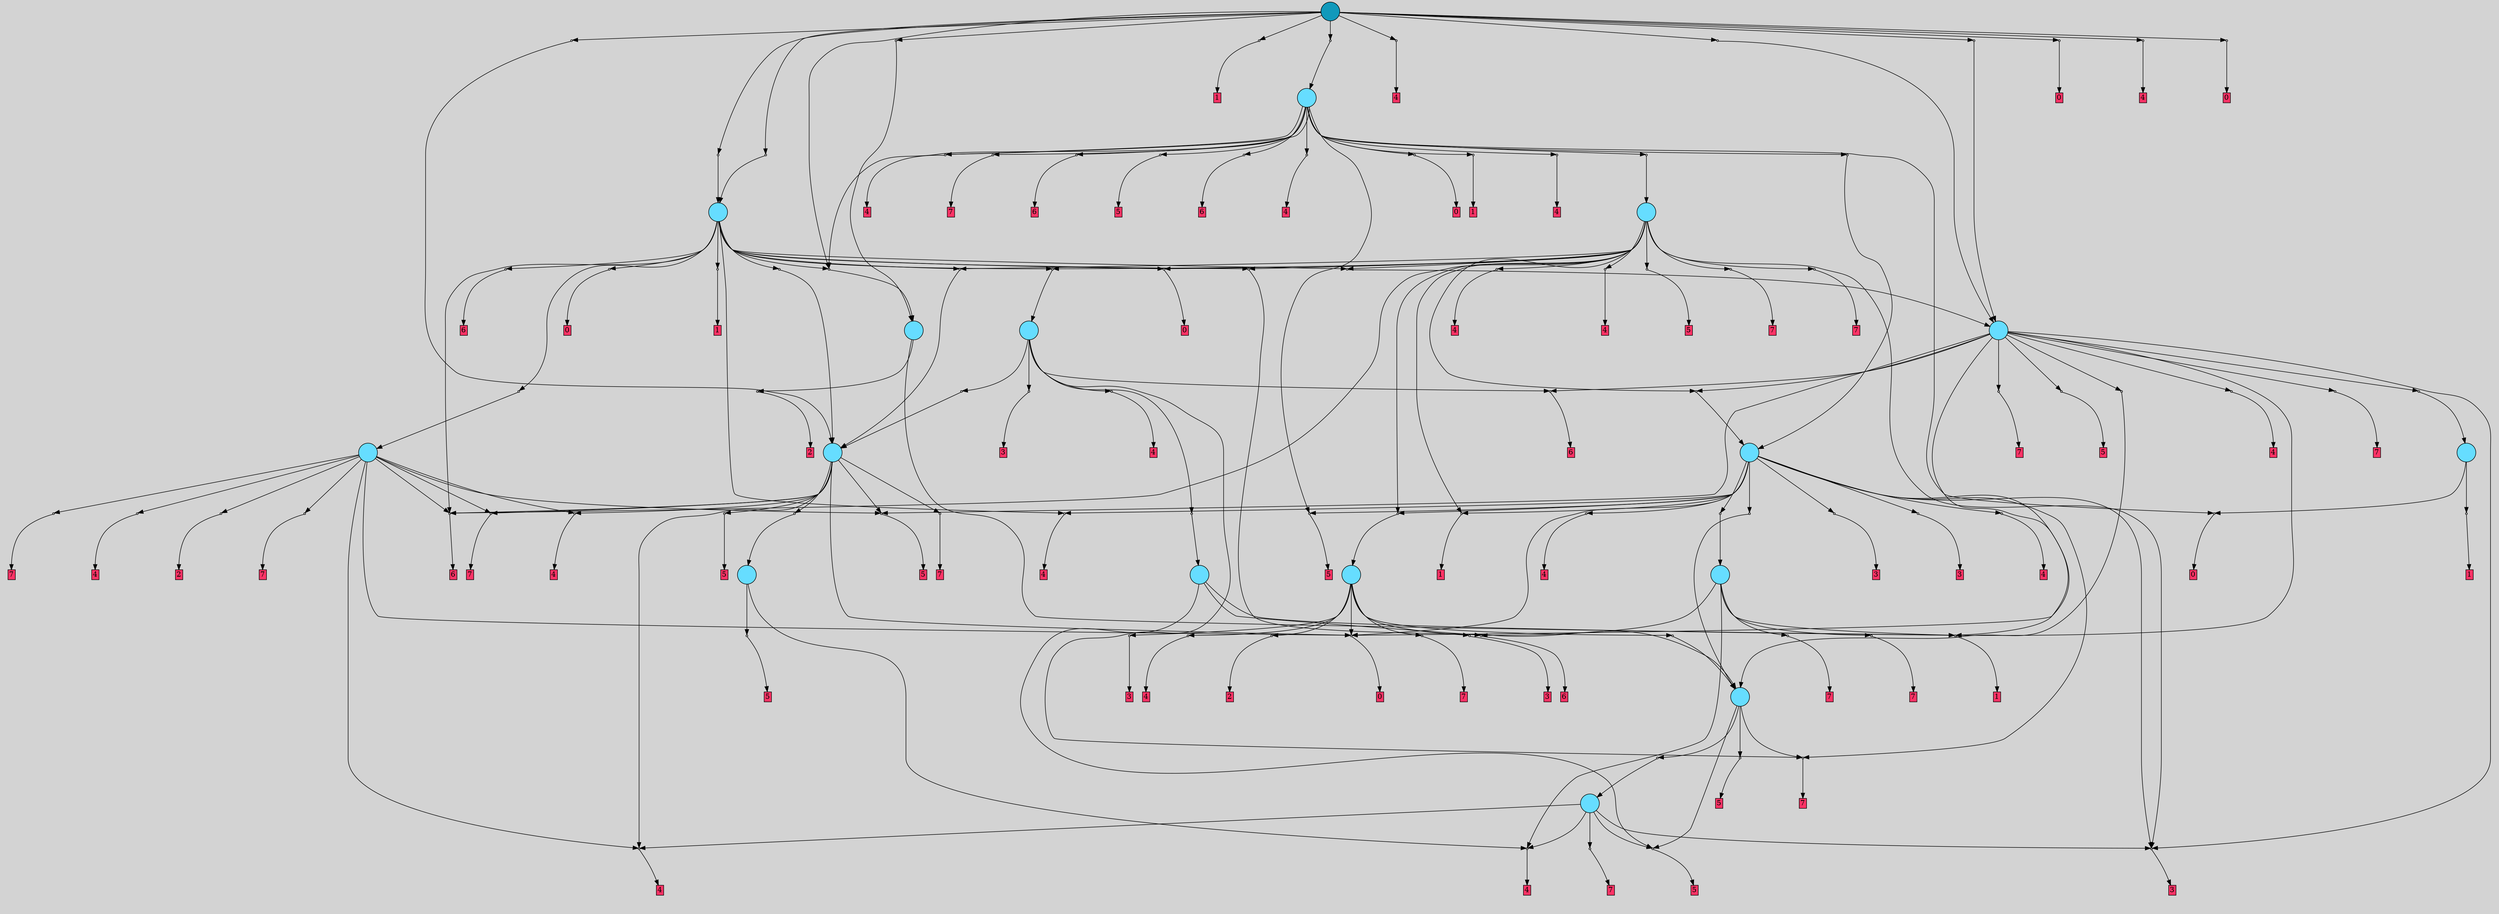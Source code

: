 // File exported with GEGELATI v1.3.1
// On the 2024-04-09 16:02:53
// With the File::TPGGraphDotExporter
digraph{
	graph[pad = "0.212, 0.055" bgcolor = lightgray]
	node[shape=circle style = filled label = ""]
		T0 [fillcolor="#66ddff"]
		T1 [fillcolor="#66ddff"]
		T4 [fillcolor="#66ddff"]
		T5 [fillcolor="#66ddff"]
		T15 [fillcolor="#66ddff"]
		T23 [fillcolor="#66ddff"]
		T38 [fillcolor="#66ddff"]
		T144 [fillcolor="#66ddff"]
		T149 [fillcolor="#66ddff"]
		T252 [fillcolor="#66ddff"]
		T253 [fillcolor="#66ddff"]
		T267 [fillcolor="#66ddff"]
		T273 [fillcolor="#66ddff"]
		T350 [fillcolor="#66ddff"]
		T417 [fillcolor="#66ddff"]
		T503 [fillcolor="#66ddff"]
		T874 [fillcolor="#1199bb"]
		P23650 [fillcolor="#cccccc" shape=point] //
		I23650 [shape=box style=invis label="2|5&4|2#1|6&#92;n6|3&2|4#1|2&#92;n3|7&4|7#1|0&#92;n2|4&3|7#2|7&#92;n1|0&2|2#1|5&#92;n1|5&4|2#1|1&#92;n2|0&3|3#0|1&#92;n0|4&4|3#2|1&#92;n2|3&0|7#4|3&#92;n6|5&3|1#3|5&#92;n"]
		P23650 -> I23650[style=invis]
		A14158 [fillcolor="#ff3366" shape=box margin=0.03 width=0 height=0 label="0"]
		T0 -> P23650 -> A14158
		P23651 [fillcolor="#cccccc" shape=point] //
		I23651 [shape=box style=invis label="3|5&1|7#1|0&#92;n0|0&2|5#2|6&#92;n"]
		P23651 -> I23651[style=invis]
		A14159 [fillcolor="#ff3366" shape=box margin=0.03 width=0 height=0 label="1"]
		T0 -> P23651 -> A14159
		P23652 [fillcolor="#cccccc" shape=point] //
		I23652 [shape=box style=invis label="2|4&2|3#4|0&#92;n3|4&3|7#3|3&#92;n1|3&3|6#2|3&#92;n3|3&1|0#3|0&#92;n1|5&2|3#4|5&#92;n5|3&3|1#4|7&#92;n0|6&0|0#4|5&#92;n"]
		P23652 -> I23652[style=invis]
		A14160 [fillcolor="#ff3366" shape=box margin=0.03 width=0 height=0 label="1"]
		T1 -> P23652 -> A14160
		P23653 [fillcolor="#cccccc" shape=point] //
		I23653 [shape=box style=invis label="3|4&2|4#1|7&#92;n1|3&1|3#4|7&#92;n"]
		P23653 -> I23653[style=invis]
		A14161 [fillcolor="#ff3366" shape=box margin=0.03 width=0 height=0 label="2"]
		T1 -> P23653 -> A14161
		P23654 [fillcolor="#cccccc" shape=point] //
		I23654 [shape=box style=invis label="5|3&2|7#1|4&#92;n1|3&1|3#4|1&#92;n3|6&4|4#4|6&#92;n5|5&3|0#2|4&#92;n3|3&3|0#4|7&#92;n"]
		P23654 -> I23654[style=invis]
		A14162 [fillcolor="#ff3366" shape=box margin=0.03 width=0 height=0 label="4"]
		T4 -> P23654 -> A14162
		P23655 [fillcolor="#cccccc" shape=point] //
		I23655 [shape=box style=invis label="4|7&4|2#0|6&#92;n5|5&4|2#0|4&#92;n3|5&3|2#4|6&#92;n5|6&0|5#4|0&#92;n4|6&4|5#2|3&#92;n"]
		P23655 -> I23655[style=invis]
		A14163 [fillcolor="#ff3366" shape=box margin=0.03 width=0 height=0 label="5"]
		T4 -> P23655 -> A14163
		P23656 [fillcolor="#cccccc" shape=point] //
		I23656 [shape=box style=invis label="5|2&4|4#3|1&#92;n4|3&1|5#1|6&#92;n6|2&1|1#3|7&#92;n4|5&3|1#0|1&#92;n2|5&2|6#3|5&#92;n"]
		P23656 -> I23656[style=invis]
		A14164 [fillcolor="#ff3366" shape=box margin=0.03 width=0 height=0 label="5"]
		T5 -> P23656 -> A14164
		P23657 [fillcolor="#cccccc" shape=point] //
		I23657 [shape=box style=invis label="6|6&4|7#0|1&#92;n1|5&2|5#1|0&#92;n1|1&3|4#1|6&#92;n6|3&1|3#0|6&#92;n"]
		P23657 -> I23657[style=invis]
		A14165 [fillcolor="#ff3366" shape=box margin=0.03 width=0 height=0 label="6"]
		T5 -> P23657 -> A14165
		T5 -> P23652
		P23658 [fillcolor="#cccccc" shape=point] //
		I23658 [shape=box style=invis label="6|7&2|4#2|1&#92;n4|3&1|1#1|5&#92;n5|6&3|3#0|4&#92;n5|7&4|6#4|6&#92;n0|7&0|7#3|5&#92;n"]
		P23658 -> I23658[style=invis]
		A14166 [fillcolor="#ff3366" shape=box margin=0.03 width=0 height=0 label="3"]
		T15 -> P23658 -> A14166
		T15 -> P23656
		P23659 [fillcolor="#cccccc" shape=point] //
		I23659 [shape=box style=invis label="6|3&3|1#4|6&#92;n2|1&0|2#1|6&#92;n0|5&1|6#3|5&#92;n0|0&1|1#2|0&#92;n3|3&1|1#2|7&#92;n"]
		P23659 -> I23659[style=invis]
		A14167 [fillcolor="#ff3366" shape=box margin=0.03 width=0 height=0 label="7"]
		T15 -> P23659 -> A14167
		P23660 [fillcolor="#cccccc" shape=point] //
		I23660 [shape=box style=invis label="3|5&2|5#2|1&#92;n5|6&4|1#0|3&#92;n"]
		P23660 -> I23660[style=invis]
		A14168 [fillcolor="#ff3366" shape=box margin=0.03 width=0 height=0 label="4"]
		T15 -> P23660 -> A14168
		T15 -> P23654
		P23661 [fillcolor="#cccccc" shape=point] //
		I23661 [shape=box style=invis label="6|2&2|0#3|7&#92;n2|4&2|3#0|6&#92;n4|1&0|5#1|4&#92;n4|5&3|4#0|5&#92;n3|1&3|7#0|3&#92;n6|2&3|2#0|2&#92;n6|3&0|1#0|6&#92;n1|2&2|2#0|4&#92;n2|4&0|3#1|3&#92;n4|7&2|3#3|7&#92;n"]
		P23661 -> I23661[style=invis]
		A14169 [fillcolor="#ff3366" shape=box margin=0.03 width=0 height=0 label="7"]
		T23 -> P23661 -> A14169
		T23 -> P23657
		T23 -> P23652
		T23 -> P23654
		P23662 [fillcolor="#cccccc" shape=point] //
		I23662 [shape=box style=invis label="6|3&3|1#4|6&#92;n0|5&1|6#3|5&#92;n0|5&0|3#3|4&#92;n2|1&2|2#1|6&#92;n0|0&1|1#2|0&#92;n3|3&1|1#2|7&#92;n"]
		P23662 -> I23662[style=invis]
		A14170 [fillcolor="#ff3366" shape=box margin=0.03 width=0 height=0 label="7"]
		T23 -> P23662 -> A14170
		T38 -> P23656
		P23663 [fillcolor="#cccccc" shape=point] //
		I23663 [shape=box style=invis label="6|3&3|1#4|6&#92;n5|1&0|5#1|4&#92;n2|1&2|2#1|6&#92;n0|0&1|1#2|4&#92;n3|3&1|1#2|7&#92;n0|5&1|6#3|5&#92;n"]
		P23663 -> I23663[style=invis]
		A14171 [fillcolor="#ff3366" shape=box margin=0.03 width=0 height=0 label="7"]
		T38 -> P23663 -> A14171
		P23664 [fillcolor="#cccccc" shape=point] //
		I23664 [shape=box style=invis label="2|4&1|6#4|0&#92;n4|5&4|2#0|6&#92;n4|6&4|5#2|3&#92;n3|5&3|2#4|6&#92;n5|5&4|2#0|4&#92;n"]
		P23664 -> I23664[style=invis]
		A14172 [fillcolor="#ff3366" shape=box margin=0.03 width=0 height=0 label="5"]
		T38 -> P23664 -> A14172
		P23665 [fillcolor="#cccccc" shape=point] //
		I23665 [shape=box style=invis label="5|7&4|6#2|6&#92;n5|6&3|3#0|4&#92;n4|2&4|4#2|5&#92;n4|2&1|1#1|5&#92;n0|0&0|7#3|5&#92;n2|4&3|3#3|5&#92;n"]
		P23665 -> I23665[style=invis]
		T38 -> P23665 -> T15
		P23666 [fillcolor="#cccccc" shape=point] //
		I23666 [shape=box style=invis label="0|0&2|1#4|4&#92;n3|0&2|1#1|2&#92;n4|4&2|6#2|2&#92;n1|2&4|2#1|7&#92;n"]
		P23666 -> I23666[style=invis]
		A14173 [fillcolor="#ff3366" shape=box margin=0.03 width=0 height=0 label="2"]
		T144 -> P23666 -> A14173
		P23667 [fillcolor="#cccccc" shape=point] //
		I23667 [shape=box style=invis label="0|6&1|7#4|2&#92;n3|6&2|7#2|1&#92;n1|1&0|6#2|1&#92;n2|7&2|1#4|6&#92;n2|0&0|0#3|0&#92;n2|0&1|6#3|1&#92;n"]
		P23667 -> I23667[style=invis]
		A14174 [fillcolor="#ff3366" shape=box margin=0.03 width=0 height=0 label="0"]
		T144 -> P23667 -> A14174
		P23668 [fillcolor="#cccccc" shape=point] //
		I23668 [shape=box style=invis label="1|3&1|1#2|7&#92;n5|1&0|5#1|4&#92;n2|1&2|2#1|6&#92;n0|0&1|1#2|4&#92;n6|3&3|1#4|6&#92;n"]
		P23668 -> I23668[style=invis]
		A14175 [fillcolor="#ff3366" shape=box margin=0.03 width=0 height=0 label="7"]
		T144 -> P23668 -> A14175
		P23669 [fillcolor="#cccccc" shape=point] //
		I23669 [shape=box style=invis label="3|6&4|4#4|6&#92;n1|0&1|3#4|1&#92;n6|4&3|1#2|6&#92;n0|3&3|0#4|7&#92;n"]
		P23669 -> I23669[style=invis]
		T144 -> P23669 -> T38
		P23670 [fillcolor="#cccccc" shape=point] //
		I23670 [shape=box style=invis label="1|5&1|0#1|5&#92;n4|3&1|1#1|5&#92;n5|0&3|3#0|4&#92;n3|6&4|2#0|7&#92;n5|7&0|7#3|5&#92;n"]
		P23670 -> I23670[style=invis]
		A14176 [fillcolor="#ff3366" shape=box margin=0.03 width=0 height=0 label="3"]
		T144 -> P23670 -> A14176
		P23671 [fillcolor="#cccccc" shape=point] //
		I23671 [shape=box style=invis label="1|2&1|2#3|2&#92;n2|5&3|2#2|5&#92;n2|0&3|5#4|4&#92;n1|5&0|7#1|5&#92;n1|4&3|1#4|4&#92;n3|4&0|4#3|2&#92;n"]
		P23671 -> I23671[style=invis]
		A14177 [fillcolor="#ff3366" shape=box margin=0.03 width=0 height=0 label="3"]
		T144 -> P23671 -> A14177
		P23672 [fillcolor="#cccccc" shape=point] //
		I23672 [shape=box style=invis label="2|4&3|6#4|3&#92;n3|0&4|0#1|1&#92;n"]
		P23672 -> I23672[style=invis]
		A14178 [fillcolor="#ff3366" shape=box margin=0.03 width=0 height=0 label="4"]
		T144 -> P23672 -> A14178
		P23673 [fillcolor="#cccccc" shape=point] //
		I23673 [shape=box style=invis label="6|3&1|5#2|0&#92;n2|2&2|3#0|5&#92;n1|2&2|4#1|6&#92;n0|4&2|3#4|0&#92;n5|7&1|1#3|1&#92;n1|3&3|6#2|3&#92;n0|0&1|0#2|7&#92;n"]
		P23673 -> I23673[style=invis]
		A14179 [fillcolor="#ff3366" shape=box margin=0.03 width=0 height=0 label="1"]
		T149 -> P23673 -> A14179
		P23674 [fillcolor="#cccccc" shape=point] //
		I23674 [shape=box style=invis label="0|5&3|6#3|5&#92;n0|5&0|3#3|4&#92;n2|0&4|7#0|7&#92;n2|1&1|4#4|6&#92;n0|0&4|1#2|0&#92;n3|3&1|1#2|7&#92;n4|6&3|0#0|1&#92;n0|2&3|5#2|5&#92;n"]
		P23674 -> I23674[style=invis]
		T149 -> P23674 -> T144
		P23675 [fillcolor="#cccccc" shape=point] //
		I23675 [shape=box style=invis label="5|1&0|3#2|5&#92;n4|4&1|5#0|7&#92;n3|7&1|0#0|6&#92;n1|5&3|4#0|0&#92;n3|0&2|5#3|7&#92;n"]
		P23675 -> I23675[style=invis]
		A14180 [fillcolor="#ff3366" shape=box margin=0.03 width=0 height=0 label="5"]
		T149 -> P23675 -> A14180
		T149 -> P23667
		P23676 [fillcolor="#cccccc" shape=point] //
		I23676 [shape=box style=invis label="2|0&3|0#1|1&#92;n"]
		P23676 -> I23676[style=invis]
		A14181 [fillcolor="#ff3366" shape=box margin=0.03 width=0 height=0 label="4"]
		T149 -> P23676 -> A14181
		T149 -> P23658
		P23677 [fillcolor="#cccccc" shape=point] //
		I23677 [shape=box style=invis label="3|0&3|0#1|1&#92;n3|4&3|1#3|6&#92;n3|4&1|3#2|6&#92;n"]
		P23677 -> I23677[style=invis]
		A14182 [fillcolor="#ff3366" shape=box margin=0.03 width=0 height=0 label="4"]
		T149 -> P23677 -> A14182
		P23678 [fillcolor="#cccccc" shape=point] //
		I23678 [shape=box style=invis label="5|3&2|7#1|4&#92;n0|3&3|0#4|7&#92;n1|0&1|3#2|1&#92;n3|6&4|4#4|6&#92;n6|4&3|0#2|6&#92;n5|4&4|0#4|0&#92;n"]
		P23678 -> I23678[style=invis]
		T149 -> P23678 -> T38
		P23679 [fillcolor="#cccccc" shape=point] //
		I23679 [shape=box style=invis label="2|5&4|3#1|6&#92;n0|1&3|7#2|7&#92;n1|0&2|2#1|5&#92;n1|5&4|2#1|1&#92;n5|4&3|4#3|1&#92;n2|4&3|7#0|7&#92;n5|0&3|3#0|1&#92;n0|4&4|3#2|1&#92;n2|3&0|7#4|3&#92;n6|3&2|6#1|2&#92;n"]
		P23679 -> I23679[style=invis]
		T149 -> P23679 -> T23
		T149 -> P23652
		P23680 [fillcolor="#cccccc" shape=point] //
		I23680 [shape=box style=invis label="3|0&1|5#2|2&#92;n2|5&2|0#1|7&#92;n5|5&2|3#1|3&#92;n6|4&2|3#1|2&#92;n"]
		P23680 -> I23680[style=invis]
		A14183 [fillcolor="#ff3366" shape=box margin=0.03 width=0 height=0 label="4"]
		T149 -> P23680 -> A14183
		P23681 [fillcolor="#cccccc" shape=point] //
		I23681 [shape=box style=invis label="2|0&3|5#4|4&#92;n2|5&3|2#2|5&#92;n1|2&1|2#3|2&#92;n1|5&0|7#1|5&#92;n1|4&3|1#4|4&#92;n3|4&0|3#3|2&#92;n"]
		P23681 -> I23681[style=invis]
		A14184 [fillcolor="#ff3366" shape=box margin=0.03 width=0 height=0 label="3"]
		T149 -> P23681 -> A14184
		P23682 [fillcolor="#cccccc" shape=point] //
		I23682 [shape=box style=invis label="2|6&3|3#0|2&#92;n6|7&2|4#2|1&#92;n4|0&1|2#0|0&#92;n0|7&0|5#3|5&#92;n4|3&0|1#1|5&#92;n"]
		P23682 -> I23682[style=invis]
		A14185 [fillcolor="#ff3366" shape=box margin=0.03 width=0 height=0 label="3"]
		T149 -> P23682 -> A14185
		T149 -> P23663
		P23683 [fillcolor="#cccccc" shape=point] //
		I23683 [shape=box style=invis label="3|3&1|1#2|7&#92;n0|1&1|6#3|3&#92;n0|1&0|0#1|0&#92;n1|5&0|5#1|4&#92;n0|3&3|0#4|2&#92;n2|1&2|5#3|6&#92;n6|0&3|4#1|2&#92;n3|5&4|7#0|1&#92;n6|0&1|1#2|0&#92;n3|0&3|6#3|5&#92;n"]
		P23683 -> I23683[style=invis]
		T252 -> P23683 -> T4
		P23684 [fillcolor="#cccccc" shape=point] //
		I23684 [shape=box style=invis label="4|0&3|7#4|4&#92;n5|6&4|1#2|3&#92;n"]
		P23684 -> I23684[style=invis]
		A14186 [fillcolor="#ff3366" shape=box margin=0.03 width=0 height=0 label="4"]
		T252 -> P23684 -> A14186
		P23685 [fillcolor="#cccccc" shape=point] //
		I23685 [shape=box style=invis label="4|5&4|0#2|5&#92;n0|0&0|6#3|2&#92;n3|7&2|7#2|0&#92;n"]
		P23685 -> I23685[style=invis]
		A14187 [fillcolor="#ff3366" shape=box margin=0.03 width=0 height=0 label="6"]
		T252 -> P23685 -> A14187
		P23686 [fillcolor="#cccccc" shape=point] //
		I23686 [shape=box style=invis label="6|2&4|2#2|7&#92;n6|5&4|2#0|4&#92;n1|2&4|4#0|4&#92;n3|5&3|2#4|7&#92;n2|0&3|2#4|7&#92;n"]
		P23686 -> I23686[style=invis]
		A14188 [fillcolor="#ff3366" shape=box margin=0.03 width=0 height=0 label="5"]
		T252 -> P23686 -> A14188
		P23687 [fillcolor="#cccccc" shape=point] //
		I23687 [shape=box style=invis label="0|5&1|6#3|2&#92;n1|5&4|5#3|4&#92;n1|3&2|6#2|1&#92;n0|4&3|2#3|4&#92;n6|0&3|4#0|1&#92;n"]
		P23687 -> I23687[style=invis]
		A14189 [fillcolor="#ff3366" shape=box margin=0.03 width=0 height=0 label="7"]
		T252 -> P23687 -> A14189
		T252 -> P23660
		P23688 [fillcolor="#cccccc" shape=point] //
		I23688 [shape=box style=invis label="0|0&1|1#2|0&#92;n0|5&1|6#3|5&#92;n0|0&3|4#0|4&#92;n2|1&2|2#1|6&#92;n3|3&4|1#2|7&#92;n0|5&0|3#3|4&#92;n0|7&0|6#1|7&#92;n"]
		P23688 -> I23688[style=invis]
		A14190 [fillcolor="#ff3366" shape=box margin=0.03 width=0 height=0 label="7"]
		T252 -> P23688 -> A14190
		T252 -> P23667
		P23689 [fillcolor="#cccccc" shape=point] //
		I23689 [shape=box style=invis label="1|0&4|7#3|5&#92;n3|7&2|0#3|4&#92;n6|6&4|2#0|4&#92;n2|5&1|6#4|3&#92;n2|4&0|6#0|0&#92;n6|0&3|5#1|7&#92;n"]
		P23689 -> I23689[style=invis]
		A14191 [fillcolor="#ff3366" shape=box margin=0.03 width=0 height=0 label="5"]
		T252 -> P23689 -> A14191
		P23690 [fillcolor="#cccccc" shape=point] //
		I23690 [shape=box style=invis label="3|3&1|1#2|7&#92;n0|1&1|6#3|3&#92;n6|0&3|4#1|2&#92;n1|5&0|5#1|4&#92;n0|3&3|0#4|2&#92;n2|1&2|5#3|6&#92;n0|1&0|0#1|0&#92;n3|5&4|7#3|1&#92;n6|0&1|1#2|0&#92;n3|0&3|6#3|5&#92;n"]
		P23690 -> I23690[style=invis]
		A14192 [fillcolor="#ff3366" shape=box margin=0.03 width=0 height=0 label="7"]
		T253 -> P23690 -> A14192
		T253 -> P23684
		T253 -> P23685
		T253 -> P23686
		T253 -> P23687
		P23691 [fillcolor="#cccccc" shape=point] //
		I23691 [shape=box style=invis label="1|1&2|4#1|3&#92;n2|0&3|0#1|1&#92;n"]
		P23691 -> I23691[style=invis]
		A14193 [fillcolor="#ff3366" shape=box margin=0.03 width=0 height=0 label="4"]
		T253 -> P23691 -> A14193
		T253 -> P23660
		T253 -> P23667
		P23692 [fillcolor="#cccccc" shape=point] //
		I23692 [shape=box style=invis label="1|2&4|2#1|7&#92;n0|0&2|1#1|2&#92;n4|4&2|6#2|2&#92;n0|0&2|1#4|4&#92;n"]
		P23692 -> I23692[style=invis]
		A14194 [fillcolor="#ff3366" shape=box margin=0.03 width=0 height=0 label="2"]
		T253 -> P23692 -> A14194
		P23693 [fillcolor="#cccccc" shape=point] //
		I23693 [shape=box style=invis label="3|3&1|1#2|7&#92;n5|1&0|5#1|4&#92;n2|0&2|2#1|6&#92;n0|0&1|1#2|4&#92;n6|3&3|1#4|6&#92;n"]
		P23693 -> I23693[style=invis]
		A14195 [fillcolor="#ff3366" shape=box margin=0.03 width=0 height=0 label="7"]
		T253 -> P23693 -> A14195
		T267 -> P23652
		P23694 [fillcolor="#cccccc" shape=point] //
		I23694 [shape=box style=invis label="3|3&1|1#2|7&#92;n0|5&0|3#3|4&#92;n2|1&2|2#1|6&#92;n3|6&1|0#0|7&#92;n0|0&1|1#3|0&#92;n0|5&1|6#3|5&#92;n"]
		P23694 -> I23694[style=invis]
		A14196 [fillcolor="#ff3366" shape=box margin=0.03 width=0 height=0 label="7"]
		T267 -> P23694 -> A14196
		T267 -> P23667
		P23695 [fillcolor="#cccccc" shape=point] //
		I23695 [shape=box style=invis label="3|6&2|6#3|3&#92;n3|0&0|5#2|2&#92;n3|7&2|7#2|0&#92;n1|4&1|1#0|7&#92;n4|5&3|0#2|5&#92;n"]
		P23695 -> I23695[style=invis]
		A14197 [fillcolor="#ff3366" shape=box margin=0.03 width=0 height=0 label="6"]
		T267 -> P23695 -> A14197
		P23696 [fillcolor="#cccccc" shape=point] //
		I23696 [shape=box style=invis label="6|3&3|1#4|6&#92;n3|3&1|1#2|7&#92;n2|1&2|2#1|6&#92;n0|0&1|1#3|4&#92;n5|1&0|5#1|4&#92;n0|5&1|6#3|5&#92;n"]
		P23696 -> I23696[style=invis]
		A14198 [fillcolor="#ff3366" shape=box margin=0.03 width=0 height=0 label="7"]
		T267 -> P23696 -> A14198
		T267 -> P23658
		P23697 [fillcolor="#cccccc" shape=point] //
		I23697 [shape=box style=invis label="3|6&0|4#4|6&#92;n0|3&3|0#4|7&#92;n0|4&3|0#2|6&#92;n1|0&1|3#4|1&#92;n"]
		P23697 -> I23697[style=invis]
		T267 -> P23697 -> T38
		P23698 [fillcolor="#cccccc" shape=point] //
		I23698 [shape=box style=invis label="2|4&0|5#3|1&#92;n2|6&2|6#3|6&#92;n0|4&4|2#0|5&#92;n3|5&2|2#4|7&#92;n5|5&0|1#3|0&#92;n1|5&1|2#1|3&#92;n0|0&2|6#0|5&#92;n6|5&4|2#4|4&#92;n2|6&0|7#4|4&#92;n1|7&0|2#0|6&#92;n"]
		P23698 -> I23698[style=invis]
		A14199 [fillcolor="#ff3366" shape=box margin=0.03 width=0 height=0 label="5"]
		T267 -> P23698 -> A14199
		P23699 [fillcolor="#cccccc" shape=point] //
		I23699 [shape=box style=invis label="5|0&0|0#2|4&#92;n"]
		P23699 -> I23699[style=invis]
		T267 -> P23699 -> T0
		P23700 [fillcolor="#cccccc" shape=point] //
		I23700 [shape=box style=invis label="5|0&4|1#0|3&#92;n"]
		P23700 -> I23700[style=invis]
		A14200 [fillcolor="#ff3366" shape=box margin=0.03 width=0 height=0 label="4"]
		T267 -> P23700 -> A14200
		T267 -> P23686
		P23701 [fillcolor="#cccccc" shape=point] //
		I23701 [shape=box style=invis label="0|5&0|3#3|4&#92;n0|5&1|6#3|5&#92;n3|0&0|3#2|2&#92;n3|7&1|1#2|3&#92;n2|5&2|2#1|6&#92;n2|0&2|2#4|4&#92;n6|3&3|1#4|6&#92;n"]
		P23701 -> I23701[style=invis]
		T267 -> P23701 -> T149
		T273 -> P23663
		P23702 [fillcolor="#cccccc" shape=point] //
		I23702 [shape=box style=invis label="4|6&1|2#4|3&#92;n1|2&1|6#0|1&#92;n0|0&3|2#0|2&#92;n5|6&2|1#2|0&#92;n0|7&0|4#0|5&#92;n3|5&4|4#1|3&#92;n0|7&1|7#0|0&#92;n4|2&2|2#2|2&#92;n0|0&2|3#1|1&#92;n6|1&0|4#1|5&#92;n"]
		P23702 -> I23702[style=invis]
		A14201 [fillcolor="#ff3366" shape=box margin=0.03 width=0 height=0 label="3"]
		T273 -> P23702 -> A14201
		T273 -> P23695
		P23703 [fillcolor="#cccccc" shape=point] //
		I23703 [shape=box style=invis label="3|0&1|5#0|2&#92;n2|3&4|6#2|3&#92;n6|7&3|0#1|1&#92;n"]
		P23703 -> I23703[style=invis]
		T273 -> P23703 -> T252
		P23704 [fillcolor="#cccccc" shape=point] //
		I23704 [shape=box style=invis label="3|2&0|6#2|2&#92;n3|0&3|0#1|6&#92;n"]
		P23704 -> I23704[style=invis]
		T273 -> P23704 -> T5
		P23705 [fillcolor="#cccccc" shape=point] //
		I23705 [shape=box style=invis label="0|5&0|1#3|3&#92;n5|0&0|4#1|1&#92;n3|7&3|5#2|1&#92;n"]
		P23705 -> I23705[style=invis]
		A14202 [fillcolor="#ff3366" shape=box margin=0.03 width=0 height=0 label="4"]
		T273 -> P23705 -> A14202
		T350 -> P23673
		T350 -> P23658
		P23706 [fillcolor="#cccccc" shape=point] //
		I23706 [shape=box style=invis label="4|1&2|4#2|1&#92;n3|0&3|0#1|1&#92;n3|4&0|1#3|6&#92;n2|0&2|1#1|2&#92;n3|4&1|3#2|6&#92;n"]
		P23706 -> I23706[style=invis]
		A14203 [fillcolor="#ff3366" shape=box margin=0.03 width=0 height=0 label="4"]
		T350 -> P23706 -> A14203
		P23707 [fillcolor="#cccccc" shape=point] //
		I23707 [shape=box style=invis label="6|0&0|5#0|1&#92;n0|3&3|0#4|7&#92;n2|3&2|7#1|4&#92;n6|4&3|0#2|6&#92;n1|5&1|3#4|1&#92;n0|1&2|1#3|6&#92;n"]
		P23707 -> I23707[style=invis]
		T350 -> P23707 -> T38
		P23708 [fillcolor="#cccccc" shape=point] //
		I23708 [shape=box style=invis label="6|2&4|2#2|7&#92;n6|5&3|2#0|4&#92;n2|0&3|2#4|7&#92;n3|5&3|2#4|7&#92;n1|2&4|4#0|4&#92;n"]
		P23708 -> I23708[style=invis]
		T350 -> P23708 -> T267
		T350 -> P23701
		P23709 [fillcolor="#cccccc" shape=point] //
		I23709 [shape=box style=invis label="3|0&3|3#0|1&#92;n5|2&4|5#3|3&#92;n6|7&1|3#0|3&#92;n6|3&4|0#4|6&#92;n4|7&0|4#1|5&#92;n"]
		P23709 -> I23709[style=invis]
		T350 -> P23709 -> T273
		P23710 [fillcolor="#cccccc" shape=point] //
		I23710 [shape=box style=invis label="2|0&0|0#3|0&#92;n1|1&0|6#4|1&#92;n2|7&2|1#4|6&#92;n3|6&2|7#2|1&#92;n2|0&1|6#3|1&#92;n"]
		P23710 -> I23710[style=invis]
		A14204 [fillcolor="#ff3366" shape=box margin=0.03 width=0 height=0 label="0"]
		T350 -> P23710 -> A14204
		P23711 [fillcolor="#cccccc" shape=point] //
		I23711 [shape=box style=invis label="5|0&0|6#0|4&#92;n4|5&3|2#3|2&#92;n"]
		P23711 -> I23711[style=invis]
		A14205 [fillcolor="#ff3366" shape=box margin=0.03 width=0 height=0 label="5"]
		T350 -> P23711 -> A14205
		T350 -> P23685
		P23712 [fillcolor="#cccccc" shape=point] //
		I23712 [shape=box style=invis label="3|0&1|3#0|2&#92;n4|7&3|0#3|0&#92;n6|7&3|0#1|1&#92;n"]
		P23712 -> I23712[style=invis]
		T350 -> P23712 -> T252
		P23713 [fillcolor="#cccccc" shape=point] //
		I23713 [shape=box style=invis label="6|3&3|1#4|6&#92;n0|0&1|1#2|0&#92;n0|5&0|3#3|6&#92;n2|1&2|2#1|6&#92;n0|5&1|6#3|5&#92;n3|2&4|0#2|5&#92;n"]
		P23713 -> I23713[style=invis]
		A14206 [fillcolor="#ff3366" shape=box margin=0.03 width=0 height=0 label="7"]
		T350 -> P23713 -> A14206
		P23714 [fillcolor="#cccccc" shape=point] //
		I23714 [shape=box style=invis label="3|0&3|6#3|5&#92;n0|1&1|6#3|5&#92;n6|0&1|1#2|5&#92;n2|2&1|5#4|3&#92;n6|0&3|4#1|2&#92;n0|3&3|0#4|2&#92;n5|1&0|5#1|4&#92;n0|1&3|0#1|0&#92;n3|3&1|1#2|7&#92;n2|1&2|5#3|6&#92;n"]
		P23714 -> I23714[style=invis]
		A14207 [fillcolor="#ff3366" shape=box margin=0.03 width=0 height=0 label="7"]
		T350 -> P23714 -> A14207
		T350 -> P23674
		P23715 [fillcolor="#cccccc" shape=point] //
		I23715 [shape=box style=invis label="3|0&0|0#0|2&#92;n5|1&4|3#2|1&#92;n4|3&2|2#0|7&#92;n"]
		P23715 -> I23715[style=invis]
		A14208 [fillcolor="#ff3366" shape=box margin=0.03 width=0 height=0 label="4"]
		T350 -> P23715 -> A14208
		P23716 [fillcolor="#cccccc" shape=point] //
		I23716 [shape=box style=invis label="0|0&4|0#2|7&#92;n2|2&2|3#0|5&#92;n1|2&2|4#1|6&#92;n5|3&4|6#2|3&#92;n5|7&2|1#3|1&#92;n0|4&0|2#4|1&#92;n6|3&3|5#2|0&#92;n"]
		P23716 -> I23716[style=invis]
		A14209 [fillcolor="#ff3366" shape=box margin=0.03 width=0 height=0 label="1"]
		T417 -> P23716 -> A14209
		T417 -> P23707
		P23717 [fillcolor="#cccccc" shape=point] //
		I23717 [shape=box style=invis label="6|4&4|3#1|6&#92;n5|0&3|4#2|5&#92;n6|3&3|6#4|6&#92;n0|4&2|3#1|1&#92;n2|6&2|5#0|1&#92;n4|1&0|0#4|7&#92;n6|5&0|3#0|1&#92;n0|5&0|3#0|4&#92;n"]
		P23717 -> I23717[style=invis]
		A14210 [fillcolor="#ff3366" shape=box margin=0.03 width=0 height=0 label="6"]
		T417 -> P23717 -> A14210
		T417 -> P23708
		T417 -> P23709
		T417 -> P23710
		T417 -> P23685
		T417 -> P23712
		T417 -> P23676
		P23718 [fillcolor="#cccccc" shape=point] //
		I23718 [shape=box style=invis label="5|4&3|3#1|1&#92;n6|3&2|1#4|4&#92;n6|6&0|1#4|7&#92;n4|1&2|4#0|6&#92;n6|0&0|5#2|5&#92;n3|1&0|5#3|7&#92;n1|1&4|2#1|1&#92;n4|1&3|2#1|6&#92;n"]
		P23718 -> I23718[style=invis]
		T417 -> P23718 -> T1
		P23719 [fillcolor="#cccccc" shape=point] //
		I23719 [shape=box style=invis label="5|0&3|3#3|2&#92;n3|0&1|3#0|2&#92;n4|7&1|0#3|0&#92;n6|7&3|0#1|1&#92;n"]
		P23719 -> I23719[style=invis]
		T417 -> P23719 -> T252
		P23720 [fillcolor="#cccccc" shape=point] //
		I23720 [shape=box style=invis label="2|7&2|1#4|6&#92;n3|6&2|7#2|1&#92;n2|0&0|0#3|0&#92;n0|6&1|2#4|2&#92;n1|1&1|6#2|1&#92;n5|1&1|5#4|4&#92;n"]
		P23720 -> I23720[style=invis]
		A14211 [fillcolor="#ff3366" shape=box margin=0.03 width=0 height=0 label="0"]
		T417 -> P23720 -> A14211
		P23721 [fillcolor="#cccccc" shape=point] //
		I23721 [shape=box style=invis label="2|0&3|1#3|4&#92;n6|7&2|4#2|1&#92;n4|3&1|1#1|5&#92;n5|6&3|3#0|4&#92;n5|7&4|6#4|6&#92;n"]
		P23721 -> I23721[style=invis]
		T417 -> P23721 -> T253
		P23722 [fillcolor="#cccccc" shape=point] //
		I23722 [shape=box style=invis label="1|3&3|6#2|3&#92;n2|0&2|4#0|5&#92;n0|0&1|0#0|7&#92;n"]
		P23722 -> I23722[style=invis]
		A14212 [fillcolor="#ff3366" shape=box margin=0.03 width=0 height=0 label="1"]
		T503 -> P23722 -> A14212
		T503 -> P23675
		P23723 [fillcolor="#cccccc" shape=point] //
		I23723 [shape=box style=invis label="3|0&3|0#1|0&#92;n"]
		P23723 -> I23723[style=invis]
		A14213 [fillcolor="#ff3366" shape=box margin=0.03 width=0 height=0 label="4"]
		T503 -> P23723 -> A14213
		P23724 [fillcolor="#cccccc" shape=point] //
		I23724 [shape=box style=invis label="3|7&1|1#2|2&#92;n6|3&3|1#4|6&#92;n0|5&1|6#3|5&#92;n2|0&2|2#4|4&#92;n0|5&0|5#3|4&#92;n1|0&0|3#3|2&#92;n"]
		P23724 -> I23724[style=invis]
		T503 -> P23724 -> T149
		P23725 [fillcolor="#cccccc" shape=point] //
		I23725 [shape=box style=invis label="0|5&0|3#3|4&#92;n0|6&1|6#3|5&#92;n4|6&2|1#2|6&#92;n3|0&0|3#2|2&#92;n5|0&2|0#1|1&#92;n3|7&1|1#2|3&#92;n2|5&2|2#1|6&#92;n2|0&2|2#4|0&#92;n6|3&3|1#4|6&#92;n"]
		P23725 -> I23725[style=invis]
		T503 -> P23725 -> T350
		P23726 [fillcolor="#cccccc" shape=point] //
		I23726 [shape=box style=invis label="3|0&4|0#1|1&#92;n3|6&2|4#3|0&#92;n"]
		P23726 -> I23726[style=invis]
		A14214 [fillcolor="#ff3366" shape=box margin=0.03 width=0 height=0 label="4"]
		T503 -> P23726 -> A14214
		P23727 [fillcolor="#cccccc" shape=point] //
		I23727 [shape=box style=invis label="0|0&1|1#2|4&#92;n3|3&1|1#2|7&#92;n2|7&0|3#0|1&#92;n0|0&0|2#2|4&#92;n1|4&3|6#0|3&#92;n"]
		P23727 -> I23727[style=invis]
		A14215 [fillcolor="#ff3366" shape=box margin=0.03 width=0 height=0 label="7"]
		T503 -> P23727 -> A14215
		P23728 [fillcolor="#cccccc" shape=point] //
		I23728 [shape=box style=invis label="0|0&0|6#3|2&#92;n4|5&1|4#2|1&#92;n"]
		P23728 -> I23728[style=invis]
		A14216 [fillcolor="#ff3366" shape=box margin=0.03 width=0 height=0 label="6"]
		T503 -> P23728 -> A14216
		T503 -> P23726
		P23729 [fillcolor="#cccccc" shape=point] //
		I23729 [shape=box style=invis label="3|4&0|0#2|6&#92;n4|5&2|3#1|4&#92;n2|1&3|5#0|6&#92;n6|1&0|2#3|7&#92;n3|3&0|6#0|2&#92;n4|0&3|3#1|0&#92;n4|1&2|3#2|7&#92;n1|6&4|5#1|4&#92;n"]
		P23729 -> I23729[style=invis]
		A14217 [fillcolor="#ff3366" shape=box margin=0.03 width=0 height=0 label="5"]
		T503 -> P23729 -> A14217
		T503 -> P23718
		T503 -> P23650
		P23730 [fillcolor="#cccccc" shape=point] //
		I23730 [shape=box style=invis label="3|7&2|7#3|0&#92;n0|0&0|6#3|2&#92;n4|5&4|0#2|5&#92;n"]
		P23730 -> I23730[style=invis]
		A14218 [fillcolor="#ff3366" shape=box margin=0.03 width=0 height=0 label="6"]
		T503 -> P23730 -> A14218
		P23731 [fillcolor="#cccccc" shape=point] //
		I23731 [shape=box style=invis label="6|2&2|0#2|1&#92;n4|3&3|2#1|2&#92;n5|2&3|4#2|0&#92;n4|0&2|7#2|1&#92;n0|0&0|5#2|2&#92;n"]
		P23731 -> I23731[style=invis]
		A14219 [fillcolor="#ff3366" shape=box margin=0.03 width=0 height=0 label="4"]
		T503 -> P23731 -> A14219
		P23732 [fillcolor="#cccccc" shape=point] //
		I23732 [shape=box style=invis label="2|7&2|1#4|3&#92;n5|1&1|5#4|4&#92;n0|0&1|2#1|7&#92;n3|6&1|7#2|1&#92;n5|2&4|1#0|6&#92;n2|0&0|0#3|0&#92;n"]
		P23732 -> I23732[style=invis]
		A14220 [fillcolor="#ff3366" shape=box margin=0.03 width=0 height=0 label="0"]
		T503 -> P23732 -> A14220
		P23733 [fillcolor="#cccccc" shape=point] //
		I23733 [shape=box style=invis label="6|6&3|2#2|7&#92;n2|5&2|1#4|2&#92;n4|5&4|0#1|5&#92;n2|0&3|2#4|6&#92;n2|2&3|4#0|7&#92;n2|4&2|5#4|7&#92;n"]
		P23733 -> I23733[style=invis]
		T874 -> P23733 -> T1
		P23734 [fillcolor="#cccccc" shape=point] //
		I23734 [shape=box style=invis label="3|0&1|0#0|6&#92;n4|7&3|0#3|0&#92;n"]
		P23734 -> I23734[style=invis]
		T874 -> P23734 -> T252
		P23735 [fillcolor="#cccccc" shape=point] //
		I23735 [shape=box style=invis label="4|0&4|2#4|6&#92;n"]
		P23735 -> I23735[style=invis]
		T874 -> P23735 -> T417
		T874 -> P23718
		P23736 [fillcolor="#cccccc" shape=point] //
		I23736 [shape=box style=invis label="0|6&0|5#3|5&#92;n2|0&4|4#3|0&#92;n5|4&4|7#3|0&#92;n"]
		P23736 -> I23736[style=invis]
		T874 -> P23736 -> T267
		P23737 [fillcolor="#cccccc" shape=point] //
		I23737 [shape=box style=invis label="0|0&4|0#2|7&#92;n2|2&2|3#0|5&#92;n1|2&2|4#1|6&#92;n5|3&4|6#2|3&#92;n6|3&1|5#2|0&#92;n0|4&0|2#4|1&#92;n5|7&2|1#3|1&#92;n"]
		P23737 -> I23737[style=invis]
		A14221 [fillcolor="#ff3366" shape=box margin=0.03 width=0 height=0 label="1"]
		T874 -> P23737 -> A14221
		P23738 [fillcolor="#cccccc" shape=point] //
		I23738 [shape=box style=invis label="3|0&3|3#0|1&#92;n5|2&4|5#3|2&#92;n5|1&1|3#3|7&#92;n4|4&2|3#1|3&#92;n6|7&1|3#0|3&#92;n6|3&4|0#4|6&#92;n1|4&3|2#1|7&#92;n"]
		P23738 -> I23738[style=invis]
		T874 -> P23738 -> T503
		P23739 [fillcolor="#cccccc" shape=point] //
		I23739 [shape=box style=invis label="0|4&2|5#2|3&#92;n2|7&0|6#4|6&#92;n6|2&2|1#1|0&#92;n0|5&4|5#2|0&#92;n2|5&0|5#1|6&#92;n0|0&0|7#4|6&#92;n1|3&0|1#1|4&#92;n"]
		P23739 -> I23739[style=invis]
		A14222 [fillcolor="#ff3366" shape=box margin=0.03 width=0 height=0 label="4"]
		T874 -> P23739 -> A14222
		P23740 [fillcolor="#cccccc" shape=point] //
		I23740 [shape=box style=invis label="3|5&0|3#2|3&#92;n4|0&4|5#1|3&#92;n"]
		P23740 -> I23740[style=invis]
		T874 -> P23740 -> T417
		P23741 [fillcolor="#cccccc" shape=point] //
		I23741 [shape=box style=invis label="3|6&1|2#4|7&#92;n0|1&4|7#0|7&#92;n4|7&0|1#3|7&#92;n4|5&3|7#0|7&#92;n6|5&3|2#0|4&#92;n5|4&3|5#3|2&#92;n6|2&1|2#2|7&#92;n2|0&3|2#4|4&#92;n5|5&3|2#4|7&#92;n"]
		P23741 -> I23741[style=invis]
		T874 -> P23741 -> T267
		P23742 [fillcolor="#cccccc" shape=point] //
		I23742 [shape=box style=invis label="0|6&1|7#4|2&#92;n3|6&2|7#2|1&#92;n5|2&4|0#4|2&#92;n1|7&0|6#2|7&#92;n2|0&1|7#3|1&#92;n2|0&0|0#3|0&#92;n"]
		P23742 -> I23742[style=invis]
		A14223 [fillcolor="#ff3366" shape=box margin=0.03 width=0 height=0 label="0"]
		T874 -> P23742 -> A14223
		P23743 [fillcolor="#cccccc" shape=point] //
		I23743 [shape=box style=invis label="5|1&2|7#4|5&#92;n1|0&2|7#1|2&#92;n3|7&2|6#3|3&#92;n6|2&2|5#3|0&#92;n3|2&1|4#2|4&#92;n1|4&3|1#0|0&#92;n"]
		P23743 -> I23743[style=invis]
		A14224 [fillcolor="#ff3366" shape=box margin=0.03 width=0 height=0 label="4"]
		T874 -> P23743 -> A14224
		P23744 [fillcolor="#cccccc" shape=point] //
		I23744 [shape=box style=invis label="0|6&1|7#4|2&#92;n3|6&2|7#2|1&#92;n2|0&1|7#3|1&#92;n2|0&0|0#3|0&#92;n5|2&4|0#4|2&#92;n1|1&0|6#2|1&#92;n"]
		P23744 -> I23744[style=invis]
		A14225 [fillcolor="#ff3366" shape=box margin=0.03 width=0 height=0 label="0"]
		T874 -> P23744 -> A14225
		{ rank= same T874 }
}
